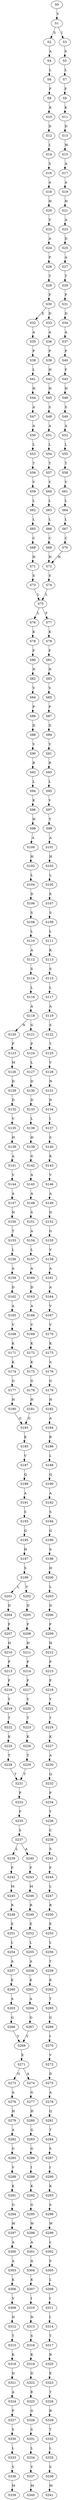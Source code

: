 strict digraph  {
	S0 -> S1 [ label = V ];
	S1 -> S2 [ label = S ];
	S1 -> S3 [ label = I ];
	S2 -> S4 [ label = A ];
	S3 -> S5 [ label = S ];
	S4 -> S6 [ label = L ];
	S5 -> S7 [ label = L ];
	S6 -> S8 [ label = F ];
	S7 -> S9 [ label = F ];
	S8 -> S10 [ label = K ];
	S9 -> S11 [ label = K ];
	S10 -> S12 [ label = D ];
	S11 -> S13 [ label = D ];
	S12 -> S14 [ label = L ];
	S13 -> S15 [ label = W ];
	S14 -> S16 [ label = S ];
	S15 -> S17 [ label = A ];
	S16 -> S18 [ label = A ];
	S17 -> S19 [ label = A ];
	S18 -> S20 [ label = H ];
	S19 -> S21 [ label = H ];
	S20 -> S22 [ label = V ];
	S21 -> S23 [ label = A ];
	S22 -> S24 [ label = A ];
	S23 -> S25 [ label = D ];
	S24 -> S26 [ label = P ];
	S25 -> S27 [ label = A ];
	S26 -> S28 [ label = T ];
	S27 -> S29 [ label = T ];
	S28 -> S30 [ label = F ];
	S29 -> S31 [ label = F ];
	S30 -> S32 [ label = E ];
	S30 -> S33 [ label = D ];
	S31 -> S34 [ label = D ];
	S32 -> S35 [ label = A ];
	S33 -> S36 [ label = A ];
	S34 -> S37 [ label = A ];
	S35 -> S38 [ label = P ];
	S36 -> S39 [ label = P ];
	S37 -> S40 [ label = P ];
	S38 -> S41 [ label = L ];
	S39 -> S42 [ label = H ];
	S40 -> S43 [ label = F ];
	S41 -> S44 [ label = H ];
	S42 -> S45 [ label = H ];
	S43 -> S46 [ label = H ];
	S44 -> S47 [ label = A ];
	S45 -> S48 [ label = S ];
	S46 -> S49 [ label = S ];
	S47 -> S50 [ label = A ];
	S48 -> S51 [ label = A ];
	S49 -> S52 [ label = A ];
	S50 -> S53 [ label = L ];
	S51 -> S54 [ label = L ];
	S52 -> S55 [ label = L ];
	S53 -> S56 [ label = T ];
	S54 -> S57 [ label = T ];
	S55 -> S58 [ label = T ];
	S56 -> S59 [ label = V ];
	S57 -> S60 [ label = V ];
	S58 -> S61 [ label = V ];
	S59 -> S62 [ label = L ];
	S60 -> S63 [ label = L ];
	S61 -> S64 [ label = L ];
	S62 -> S65 [ label = L ];
	S63 -> S66 [ label = L ];
	S64 -> S67 [ label = L ];
	S65 -> S68 [ label = C ];
	S66 -> S69 [ label = C ];
	S67 -> S70 [ label = C ];
	S68 -> S71 [ label = H ];
	S69 -> S72 [ label = H ];
	S70 -> S72 [ label = H ];
	S71 -> S73 [ label = S ];
	S72 -> S74 [ label = S ];
	S73 -> S75 [ label = L ];
	S74 -> S75 [ label = L ];
	S75 -> S76 [ label = L ];
	S75 -> S77 [ label = F ];
	S76 -> S78 [ label = K ];
	S77 -> S79 [ label = K ];
	S78 -> S80 [ label = F ];
	S79 -> S81 [ label = F ];
	S80 -> S82 [ label = N ];
	S81 -> S83 [ label = N ];
	S82 -> S84 [ label = V ];
	S83 -> S85 [ label = V ];
	S84 -> S86 [ label = P ];
	S85 -> S87 [ label = P ];
	S86 -> S88 [ label = D ];
	S87 -> S89 [ label = D ];
	S88 -> S90 [ label = V ];
	S89 -> S91 [ label = V ];
	S90 -> S92 [ label = R ];
	S91 -> S93 [ label = R ];
	S92 -> S94 [ label = L ];
	S93 -> S95 [ label = L ];
	S94 -> S96 [ label = K ];
	S95 -> S97 [ label = V ];
	S96 -> S98 [ label = H ];
	S97 -> S99 [ label = Y ];
	S98 -> S100 [ label = A ];
	S99 -> S101 [ label = A ];
	S100 -> S102 [ label = H ];
	S101 -> S103 [ label = H ];
	S102 -> S104 [ label = L ];
	S103 -> S105 [ label = L ];
	S104 -> S106 [ label = D ];
	S105 -> S107 [ label = E ];
	S106 -> S108 [ label = S ];
	S107 -> S109 [ label = S ];
	S108 -> S110 [ label = L ];
	S109 -> S111 [ label = L ];
	S110 -> S112 [ label = A ];
	S111 -> S113 [ label = K ];
	S112 -> S114 [ label = S ];
	S113 -> S115 [ label = S ];
	S114 -> S116 [ label = L ];
	S115 -> S117 [ label = L ];
	S116 -> S118 [ label = A ];
	S117 -> S119 [ label = A ];
	S118 -> S120 [ label = N ];
	S118 -> S121 [ label = G ];
	S119 -> S122 [ label = S ];
	S120 -> S123 [ label = P ];
	S121 -> S124 [ label = P ];
	S122 -> S125 [ label = T ];
	S123 -> S126 [ label = M ];
	S124 -> S127 [ label = L ];
	S125 -> S128 [ label = V ];
	S126 -> S129 [ label = D ];
	S127 -> S130 [ label = D ];
	S128 -> S131 [ label = N ];
	S129 -> S132 [ label = D ];
	S130 -> S133 [ label = D ];
	S131 -> S134 [ label = D ];
	S132 -> S135 [ label = V ];
	S133 -> S136 [ label = L ];
	S134 -> S137 [ label = I ];
	S135 -> S138 [ label = H ];
	S136 -> S139 [ label = H ];
	S137 -> S140 [ label = S ];
	S138 -> S141 [ label = A ];
	S139 -> S142 [ label = G ];
	S140 -> S143 [ label = K ];
	S141 -> S144 [ label = V ];
	S142 -> S145 [ label = A ];
	S143 -> S146 [ label = V ];
	S144 -> S147 [ label = A ];
	S145 -> S148 [ label = A ];
	S146 -> S149 [ label = A ];
	S147 -> S150 [ label = N ];
	S148 -> S151 [ label = S ];
	S149 -> S152 [ label = D ];
	S150 -> S153 [ label = T ];
	S151 -> S154 [ label = A ];
	S152 -> S155 [ label = G ];
	S153 -> S156 [ label = L ];
	S154 -> S157 [ label = L ];
	S155 -> S158 [ label = V ];
	S156 -> S159 [ label = A ];
	S157 -> S160 [ label = A ];
	S158 -> S161 [ label = A ];
	S159 -> S162 [ label = D ];
	S160 -> S163 [ label = D ];
	S161 -> S164 [ label = A ];
	S162 -> S165 [ label = A ];
	S163 -> S166 [ label = A ];
	S164 -> S167 [ label = V ];
	S165 -> S168 [ label = V ];
	S166 -> S169 [ label = V ];
	S167 -> S170 [ label = V ];
	S168 -> S171 [ label = K ];
	S169 -> S172 [ label = K ];
	S170 -> S173 [ label = K ];
	S171 -> S174 [ label = K ];
	S172 -> S175 [ label = K ];
	S173 -> S176 [ label = S ];
	S174 -> S177 [ label = G ];
	S175 -> S178 [ label = G ];
	S176 -> S179 [ label = G ];
	S177 -> S180 [ label = H ];
	S178 -> S181 [ label = H ];
	S179 -> S182 [ label = H ];
	S180 -> S183 [ label = G ];
	S181 -> S183 [ label = G ];
	S182 -> S184 [ label = A ];
	S183 -> S185 [ label = K ];
	S184 -> S186 [ label = R ];
	S185 -> S187 [ label = V ];
	S186 -> S188 [ label = L ];
	S187 -> S189 [ label = Q ];
	S188 -> S190 [ label = Q ];
	S189 -> S191 [ label = A ];
	S190 -> S192 [ label = A ];
	S191 -> S193 [ label = S ];
	S192 -> S194 [ label = S ];
	S193 -> S195 [ label = G ];
	S194 -> S196 [ label = G ];
	S195 -> S197 [ label = H ];
	S196 -> S198 [ label = S ];
	S197 -> S199 [ label = S ];
	S198 -> S200 [ label = H ];
	S199 -> S201 [ label = L ];
	S199 -> S202 [ label = V ];
	S200 -> S203 [ label = L ];
	S201 -> S204 [ label = D ];
	S202 -> S205 [ label = D ];
	S203 -> S206 [ label = D ];
	S204 -> S207 [ label = F ];
	S205 -> S208 [ label = F ];
	S206 -> S209 [ label = F ];
	S207 -> S210 [ label = H ];
	S208 -> S211 [ label = H ];
	S209 -> S212 [ label = H ];
	S210 -> S213 [ label = P ];
	S211 -> S214 [ label = P ];
	S212 -> S215 [ label = P ];
	S213 -> S216 [ label = F ];
	S214 -> S217 [ label = F ];
	S215 -> S218 [ label = F ];
	S216 -> S219 [ label = Y ];
	S217 -> S220 [ label = Y ];
	S218 -> S221 [ label = Y ];
	S219 -> S222 [ label = T ];
	S220 -> S223 [ label = T ];
	S221 -> S224 [ label = T ];
	S222 -> S225 [ label = K ];
	S223 -> S226 [ label = K ];
	S224 -> S227 [ label = K ];
	S225 -> S228 [ label = T ];
	S226 -> S229 [ label = T ];
	S227 -> S230 [ label = A ];
	S228 -> S231 [ label = T ];
	S229 -> S231 [ label = T ];
	S230 -> S232 [ label = Q ];
	S231 -> S233 [ label = P ];
	S232 -> S234 [ label = P ];
	S233 -> S235 [ label = F ];
	S234 -> S236 [ label = Y ];
	S235 -> S237 [ label = S ];
	S236 -> S238 [ label = C ];
	S237 -> S239 [ label = L ];
	S237 -> S240 [ label = A ];
	S238 -> S241 [ label = S ];
	S239 -> S242 [ label = F ];
	S240 -> S243 [ label = F ];
	S241 -> S244 [ label = F ];
	S242 -> S245 [ label = M ];
	S243 -> S246 [ label = M ];
	S244 -> S247 [ label = L ];
	S245 -> S248 [ label = R ];
	S246 -> S249 [ label = R ];
	S247 -> S250 [ label = R ];
	S248 -> S251 [ label = E ];
	S249 -> S252 [ label = E ];
	S250 -> S253 [ label = E ];
	S251 -> S254 [ label = L ];
	S252 -> S255 [ label = L ];
	S253 -> S256 [ label = L ];
	S254 -> S257 [ label = A ];
	S255 -> S258 [ label = A ];
	S256 -> S259 [ label = T ];
	S257 -> S260 [ label = E ];
	S258 -> S261 [ label = E ];
	S259 -> S262 [ label = E ];
	S260 -> S263 [ label = A ];
	S261 -> S264 [ label = A ];
	S262 -> S265 [ label = T ];
	S263 -> S266 [ label = G ];
	S264 -> S267 [ label = G ];
	S265 -> S268 [ label = G ];
	S266 -> S269 [ label = Y ];
	S267 -> S269 [ label = Y ];
	S268 -> S270 [ label = I ];
	S269 -> S271 [ label = E ];
	S270 -> S272 [ label = V ];
	S271 -> S273 [ label = G ];
	S271 -> S274 [ label = A ];
	S272 -> S275 [ label = D ];
	S273 -> S276 [ label = A ];
	S274 -> S277 [ label = G ];
	S275 -> S278 [ label = A ];
	S276 -> S279 [ label = H ];
	S277 -> S280 [ label = H ];
	S278 -> S281 [ label = Q ];
	S279 -> S282 [ label = A ];
	S280 -> S283 [ label = G ];
	S281 -> S284 [ label = T ];
	S282 -> S285 [ label = G ];
	S283 -> S286 [ label = G ];
	S284 -> S287 [ label = S ];
	S285 -> S288 [ label = V ];
	S286 -> S289 [ label = I ];
	S287 -> S290 [ label = I ];
	S288 -> S291 [ label = K ];
	S289 -> S292 [ label = K ];
	S290 -> S293 [ label = K ];
	S291 -> S294 [ label = G ];
	S292 -> S295 [ label = G ];
	S293 -> S296 [ label = S ];
	S294 -> S297 [ label = W ];
	S295 -> S298 [ label = W ];
	S296 -> S299 [ label = W ];
	S297 -> S300 [ label = A ];
	S298 -> S301 [ label = A ];
	S299 -> S302 [ label = L ];
	S300 -> S303 [ label = A ];
	S301 -> S304 [ label = A ];
	S302 -> S305 [ label = S ];
	S303 -> S306 [ label = K ];
	S304 -> S307 [ label = K ];
	S305 -> S308 [ label = L ];
	S306 -> S309 [ label = V ];
	S307 -> S310 [ label = I ];
	S308 -> S311 [ label = I ];
	S309 -> S312 [ label = N ];
	S310 -> S313 [ label = N ];
	S311 -> S314 [ label = I ];
	S312 -> S315 [ label = T ];
	S313 -> S316 [ label = S ];
	S314 -> S317 [ label = T ];
	S315 -> S318 [ label = K ];
	S316 -> S319 [ label = K ];
	S317 -> S320 [ label = R ];
	S318 -> S321 [ label = D ];
	S319 -> S322 [ label = D ];
	S320 -> S323 [ label = E ];
	S321 -> S324 [ label = A ];
	S322 -> S325 [ label = E ];
	S323 -> S326 [ label = T ];
	S324 -> S327 [ label = P ];
	S325 -> S328 [ label = G ];
	S326 -> S329 [ label = R ];
	S327 -> S330 [ label = S ];
	S328 -> S331 [ label = S ];
	S329 -> S332 [ label = T ];
	S330 -> S333 [ label = L ];
	S331 -> S334 [ label = L ];
	S332 -> S335 [ label = L ];
	S333 -> S336 [ label = V ];
	S334 -> S337 [ label = V ];
	S335 -> S338 [ label = S ];
	S336 -> S339 [ label = M ];
	S337 -> S340 [ label = M ];
	S338 -> S341 [ label = M ];
}

